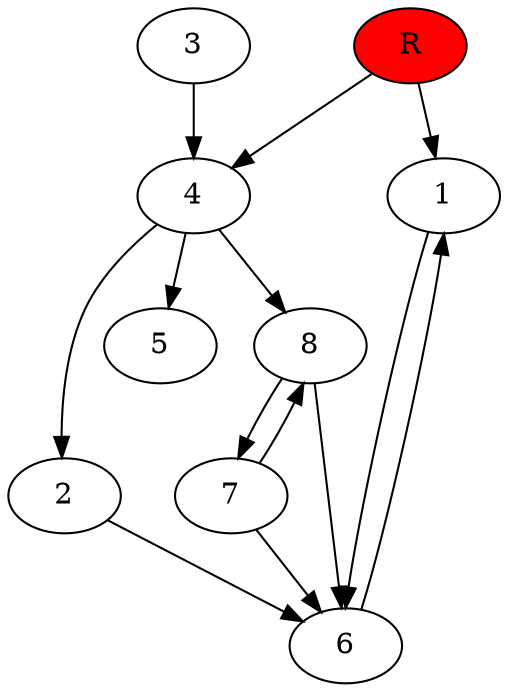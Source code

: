 digraph prb39209 {
	1
	2
	3
	4
	5
	6
	7
	8
	R [fillcolor="#ff0000" style=filled]
	1 -> 6
	2 -> 6
	3 -> 4
	4 -> 2
	4 -> 5
	4 -> 8
	6 -> 1
	7 -> 6
	7 -> 8
	8 -> 6
	8 -> 7
	R -> 1
	R -> 4
}
